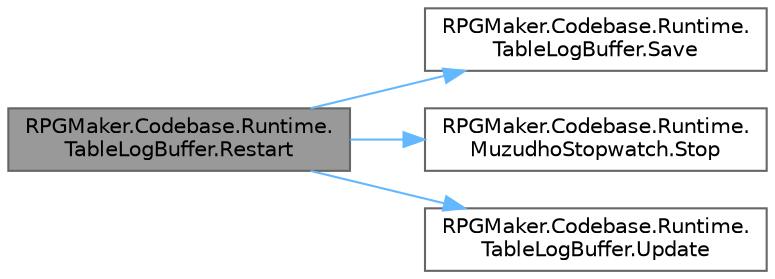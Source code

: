 digraph "RPGMaker.Codebase.Runtime.TableLogBuffer.Restart"
{
 // LATEX_PDF_SIZE
  bgcolor="transparent";
  edge [fontname=Helvetica,fontsize=10,labelfontname=Helvetica,labelfontsize=10];
  node [fontname=Helvetica,fontsize=10,shape=box,height=0.2,width=0.4];
  rankdir="LR";
  Node1 [id="Node000001",label="RPGMaker.Codebase.Runtime.\lTableLogBuffer.Restart",height=0.2,width=0.4,color="gray40", fillcolor="grey60", style="filled", fontcolor="black",tooltip=" "];
  Node1 -> Node2 [id="edge1_Node000001_Node000002",color="steelblue1",style="solid",tooltip=" "];
  Node2 [id="Node000002",label="RPGMaker.Codebase.Runtime.\lTableLogBuffer.Save",height=0.2,width=0.4,color="grey40", fillcolor="white", style="filled",URL="$d7/d54/class_r_p_g_maker_1_1_codebase_1_1_runtime_1_1_table_log_buffer.html#a6827d770198b0df445fd5ad8adff0e5b",tooltip="📖 マルチスレッドで1つのテキストファイルへ書き込みする (C::プログラミング) 📖 finally を使用してクリーンアップ コードを実行する方法"];
  Node1 -> Node3 [id="edge2_Node000001_Node000003",color="steelblue1",style="solid",tooltip=" "];
  Node3 [id="Node000003",label="RPGMaker.Codebase.Runtime.\lMuzudhoStopwatch.Stop",height=0.2,width=0.4,color="grey40", fillcolor="white", style="filled",URL="$d4/df1/class_r_p_g_maker_1_1_codebase_1_1_runtime_1_1_muzudho_stopwatch.html#add0f2ce7e3783c1d3247b3244d82873d",tooltip="計測停止"];
  Node1 -> Node4 [id="edge3_Node000001_Node000004",color="steelblue1",style="solid",tooltip=" "];
  Node4 [id="Node000004",label="RPGMaker.Codebase.Runtime.\lTableLogBuffer.Update",height=0.2,width=0.4,color="grey40", fillcolor="white", style="filled",URL="$d7/d54/class_r_p_g_maker_1_1_codebase_1_1_runtime_1_1_table_log_buffer.html#a911a8cdd1df7175a85b37a78cb5cb63c",tooltip=" "];
}
